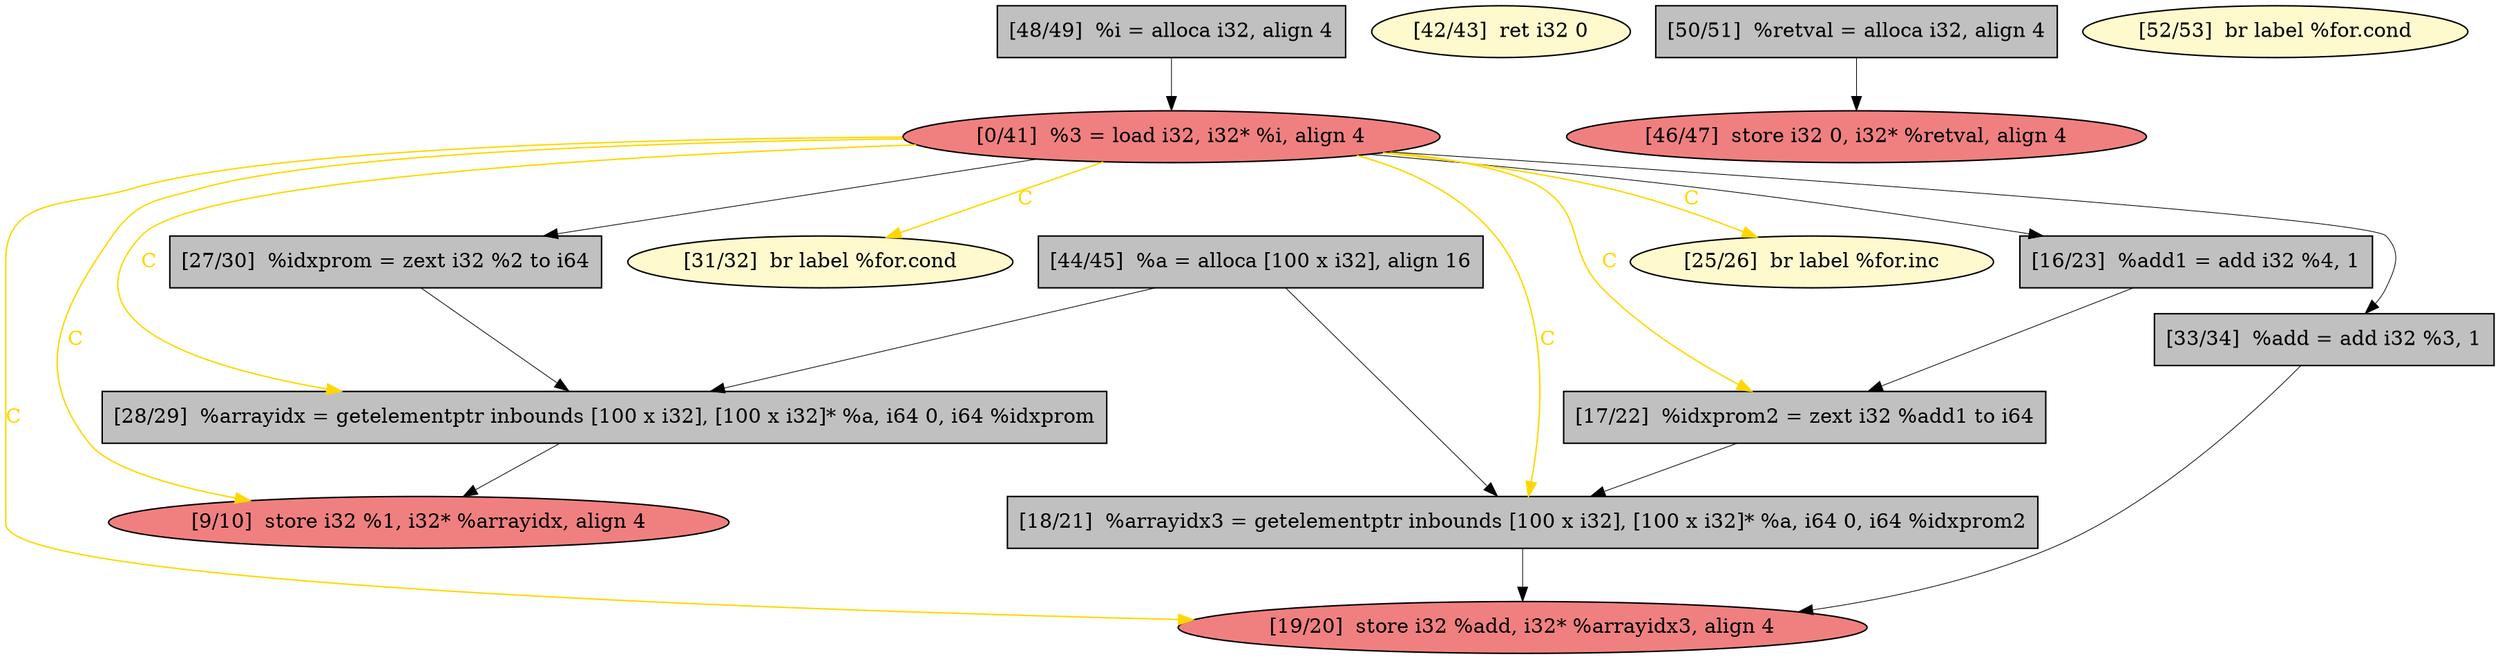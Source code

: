 
digraph G {


node70 [fillcolor=grey,label="[27/30]  %idxprom = zext i32 %2 to i64",shape=rectangle,style=filled ]
node59 [fillcolor=lightcoral,label="[19/20]  store i32 %add, i32* %arrayidx3, align 4",shape=ellipse,style=filled ]
node60 [fillcolor=lemonchiffon,label="[42/43]  ret i32 0",shape=ellipse,style=filled ]
node58 [fillcolor=grey,label="[18/21]  %arrayidx3 = getelementptr inbounds [100 x i32], [100 x i32]* %a, i64 0, i64 %idxprom2",shape=rectangle,style=filled ]
node56 [fillcolor=grey,label="[44/45]  %a = alloca [100 x i32], align 16",shape=rectangle,style=filled ]
node57 [fillcolor=lemonchiffon,label="[31/32]  br label %for.cond",shape=ellipse,style=filled ]
node54 [fillcolor=grey,label="[48/49]  %i = alloca i32, align 4",shape=rectangle,style=filled ]
node61 [fillcolor=lightcoral,label="[46/47]  store i32 0, i32* %retval, align 4",shape=ellipse,style=filled ]
node63 [fillcolor=lightcoral,label="[9/10]  store i32 %1, i32* %arrayidx, align 4",shape=ellipse,style=filled ]
node69 [fillcolor=grey,label="[16/23]  %add1 = add i32 %4, 1",shape=rectangle,style=filled ]
node68 [fillcolor=grey,label="[17/22]  %idxprom2 = zext i32 %add1 to i64",shape=rectangle,style=filled ]
node62 [fillcolor=lemonchiffon,label="[25/26]  br label %for.inc",shape=ellipse,style=filled ]
node64 [fillcolor=grey,label="[50/51]  %retval = alloca i32, align 4",shape=rectangle,style=filled ]
node65 [fillcolor=lightcoral,label="[0/41]  %3 = load i32, i32* %i, align 4",shape=ellipse,style=filled ]
node55 [fillcolor=lemonchiffon,label="[52/53]  br label %for.cond",shape=ellipse,style=filled ]
node66 [fillcolor=grey,label="[33/34]  %add = add i32 %3, 1",shape=rectangle,style=filled ]
node67 [fillcolor=grey,label="[28/29]  %arrayidx = getelementptr inbounds [100 x i32], [100 x i32]* %a, i64 0, i64 %idxprom",shape=rectangle,style=filled ]

node65->node63 [style=solid,color=gold,label="C",penwidth=1.0,fontcolor=gold ]
node65->node62 [style=solid,color=gold,label="C",penwidth=1.0,fontcolor=gold ]
node65->node67 [style=solid,color=gold,label="C",penwidth=1.0,fontcolor=gold ]
node65->node59 [style=solid,color=gold,label="C",penwidth=1.0,fontcolor=gold ]
node70->node67 [style=solid,color=black,label="",penwidth=0.5,fontcolor=black ]
node68->node58 [style=solid,color=black,label="",penwidth=0.5,fontcolor=black ]
node54->node65 [style=solid,color=black,label="",penwidth=0.5,fontcolor=black ]
node69->node68 [style=solid,color=black,label="",penwidth=0.5,fontcolor=black ]
node64->node61 [style=solid,color=black,label="",penwidth=0.5,fontcolor=black ]
node65->node57 [style=solid,color=gold,label="C",penwidth=1.0,fontcolor=gold ]
node67->node63 [style=solid,color=black,label="",penwidth=0.5,fontcolor=black ]
node65->node70 [style=solid,color=black,label="",penwidth=0.5,fontcolor=black ]
node58->node59 [style=solid,color=black,label="",penwidth=0.5,fontcolor=black ]
node56->node67 [style=solid,color=black,label="",penwidth=0.5,fontcolor=black ]
node56->node58 [style=solid,color=black,label="",penwidth=0.5,fontcolor=black ]
node65->node68 [style=solid,color=gold,label="C",penwidth=1.0,fontcolor=gold ]
node65->node69 [style=solid,color=black,label="",penwidth=0.5,fontcolor=black ]
node66->node59 [style=solid,color=black,label="",penwidth=0.5,fontcolor=black ]
node65->node66 [style=solid,color=black,label="",penwidth=0.5,fontcolor=black ]
node65->node58 [style=solid,color=gold,label="C",penwidth=1.0,fontcolor=gold ]


}
